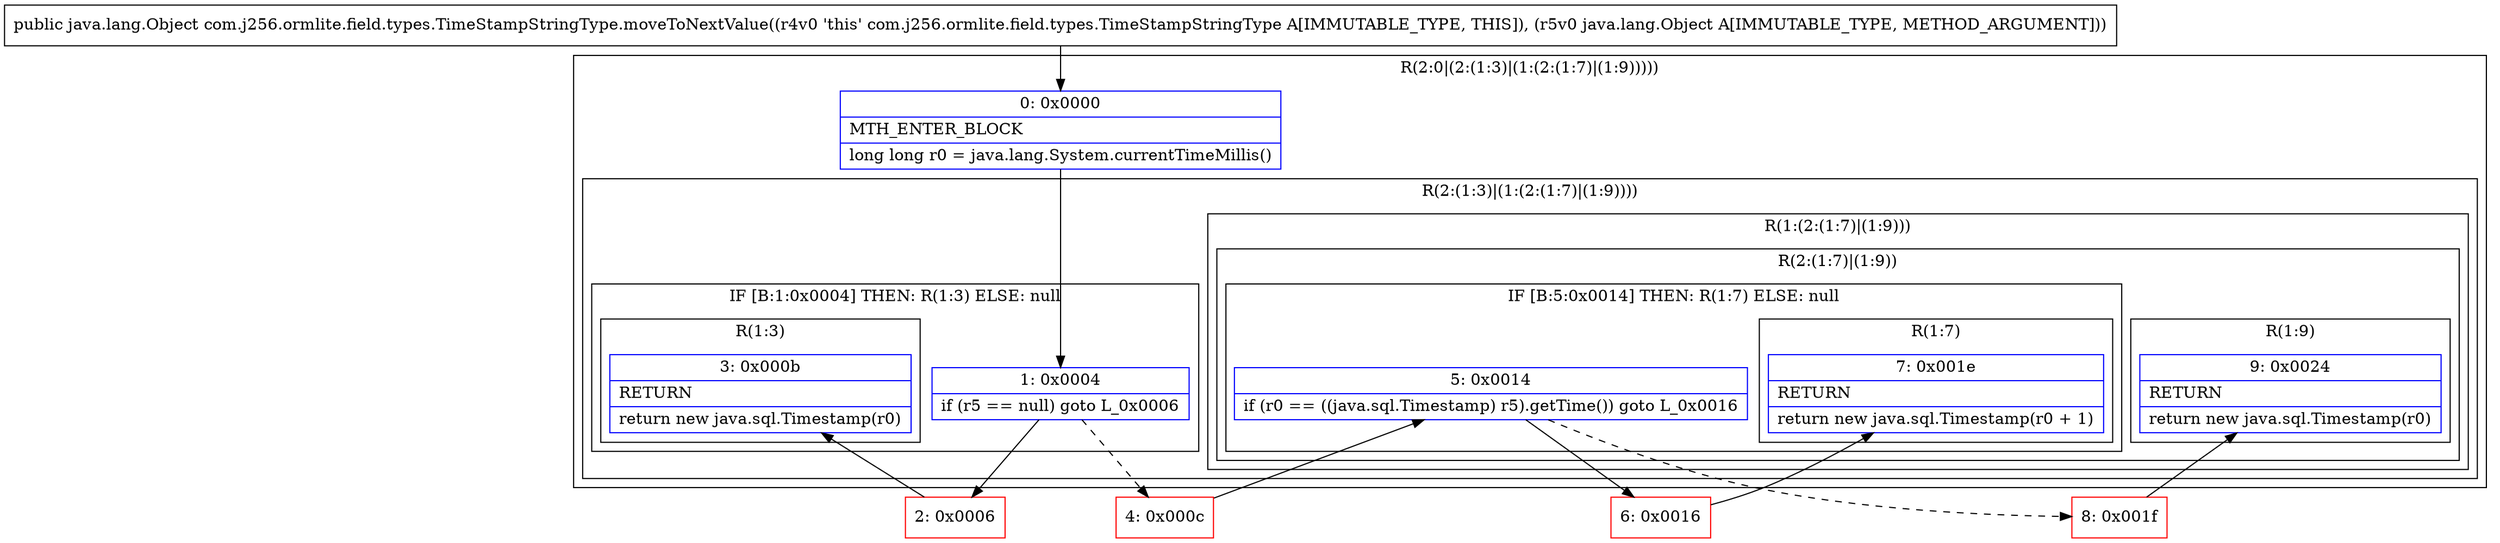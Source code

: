 digraph "CFG forcom.j256.ormlite.field.types.TimeStampStringType.moveToNextValue(Ljava\/lang\/Object;)Ljava\/lang\/Object;" {
subgraph cluster_Region_1787162865 {
label = "R(2:0|(2:(1:3)|(1:(2:(1:7)|(1:9)))))";
node [shape=record,color=blue];
Node_0 [shape=record,label="{0\:\ 0x0000|MTH_ENTER_BLOCK\l|long long r0 = java.lang.System.currentTimeMillis()\l}"];
subgraph cluster_Region_1384975527 {
label = "R(2:(1:3)|(1:(2:(1:7)|(1:9))))";
node [shape=record,color=blue];
subgraph cluster_IfRegion_1820911821 {
label = "IF [B:1:0x0004] THEN: R(1:3) ELSE: null";
node [shape=record,color=blue];
Node_1 [shape=record,label="{1\:\ 0x0004|if (r5 == null) goto L_0x0006\l}"];
subgraph cluster_Region_52954296 {
label = "R(1:3)";
node [shape=record,color=blue];
Node_3 [shape=record,label="{3\:\ 0x000b|RETURN\l|return new java.sql.Timestamp(r0)\l}"];
}
}
subgraph cluster_Region_1485489045 {
label = "R(1:(2:(1:7)|(1:9)))";
node [shape=record,color=blue];
subgraph cluster_Region_588777416 {
label = "R(2:(1:7)|(1:9))";
node [shape=record,color=blue];
subgraph cluster_IfRegion_1301679134 {
label = "IF [B:5:0x0014] THEN: R(1:7) ELSE: null";
node [shape=record,color=blue];
Node_5 [shape=record,label="{5\:\ 0x0014|if (r0 == ((java.sql.Timestamp) r5).getTime()) goto L_0x0016\l}"];
subgraph cluster_Region_900572582 {
label = "R(1:7)";
node [shape=record,color=blue];
Node_7 [shape=record,label="{7\:\ 0x001e|RETURN\l|return new java.sql.Timestamp(r0 + 1)\l}"];
}
}
subgraph cluster_Region_1894439322 {
label = "R(1:9)";
node [shape=record,color=blue];
Node_9 [shape=record,label="{9\:\ 0x0024|RETURN\l|return new java.sql.Timestamp(r0)\l}"];
}
}
}
}
}
Node_2 [shape=record,color=red,label="{2\:\ 0x0006}"];
Node_4 [shape=record,color=red,label="{4\:\ 0x000c}"];
Node_6 [shape=record,color=red,label="{6\:\ 0x0016}"];
Node_8 [shape=record,color=red,label="{8\:\ 0x001f}"];
MethodNode[shape=record,label="{public java.lang.Object com.j256.ormlite.field.types.TimeStampStringType.moveToNextValue((r4v0 'this' com.j256.ormlite.field.types.TimeStampStringType A[IMMUTABLE_TYPE, THIS]), (r5v0 java.lang.Object A[IMMUTABLE_TYPE, METHOD_ARGUMENT])) }"];
MethodNode -> Node_0;
Node_0 -> Node_1;
Node_1 -> Node_2;
Node_1 -> Node_4[style=dashed];
Node_5 -> Node_6;
Node_5 -> Node_8[style=dashed];
Node_2 -> Node_3;
Node_4 -> Node_5;
Node_6 -> Node_7;
Node_8 -> Node_9;
}

